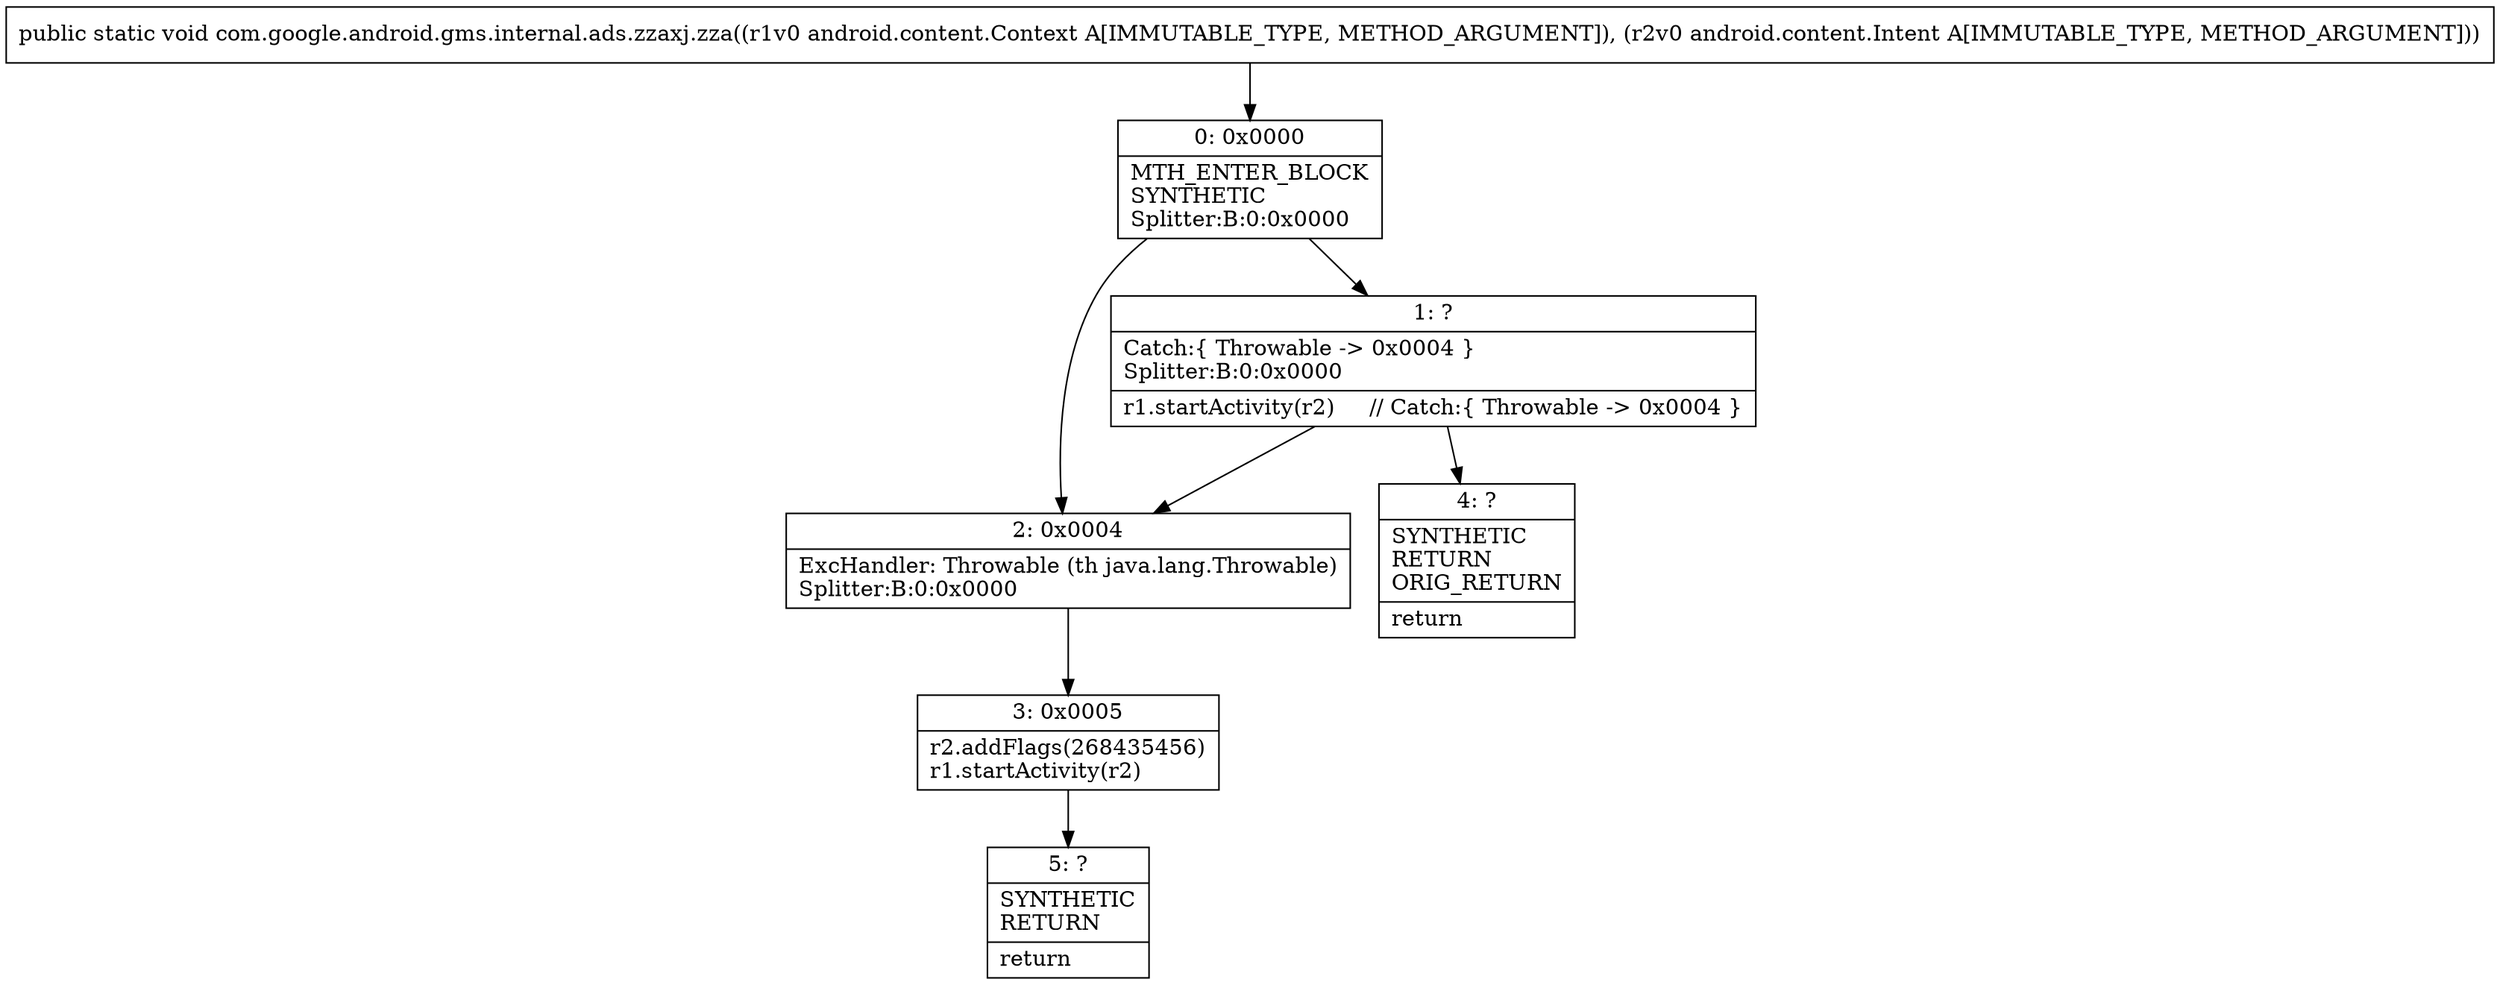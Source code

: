 digraph "CFG forcom.google.android.gms.internal.ads.zzaxj.zza(Landroid\/content\/Context;Landroid\/content\/Intent;)V" {
Node_0 [shape=record,label="{0\:\ 0x0000|MTH_ENTER_BLOCK\lSYNTHETIC\lSplitter:B:0:0x0000\l}"];
Node_1 [shape=record,label="{1\:\ ?|Catch:\{ Throwable \-\> 0x0004 \}\lSplitter:B:0:0x0000\l|r1.startActivity(r2)     \/\/ Catch:\{ Throwable \-\> 0x0004 \}\l}"];
Node_2 [shape=record,label="{2\:\ 0x0004|ExcHandler: Throwable (th java.lang.Throwable)\lSplitter:B:0:0x0000\l}"];
Node_3 [shape=record,label="{3\:\ 0x0005|r2.addFlags(268435456)\lr1.startActivity(r2)\l}"];
Node_4 [shape=record,label="{4\:\ ?|SYNTHETIC\lRETURN\lORIG_RETURN\l|return\l}"];
Node_5 [shape=record,label="{5\:\ ?|SYNTHETIC\lRETURN\l|return\l}"];
MethodNode[shape=record,label="{public static void com.google.android.gms.internal.ads.zzaxj.zza((r1v0 android.content.Context A[IMMUTABLE_TYPE, METHOD_ARGUMENT]), (r2v0 android.content.Intent A[IMMUTABLE_TYPE, METHOD_ARGUMENT])) }"];
MethodNode -> Node_0;
Node_0 -> Node_1;
Node_0 -> Node_2;
Node_1 -> Node_2;
Node_1 -> Node_4;
Node_2 -> Node_3;
Node_3 -> Node_5;
}

